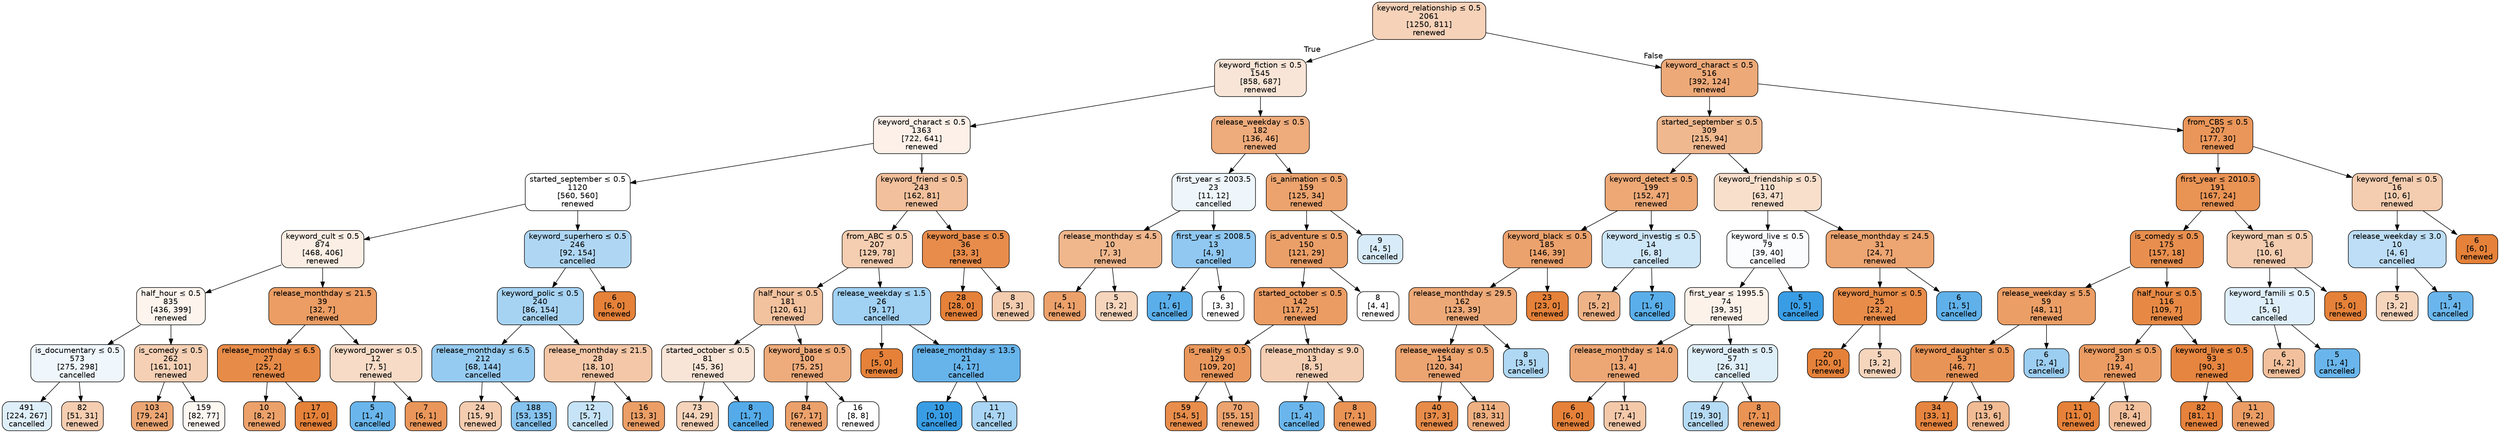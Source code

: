digraph Tree {
node [shape=box, style="filled, rounded", color="black", fontname=helvetica] ;
edge [fontname=helvetica] ;
0 [label=<keyword_relationship &le; 0.5<br/>2061<br/>[1250, 811]<br/>renewed>, fillcolor="#e581395a"] ;
1 [label=<keyword_fiction &le; 0.5<br/>1545<br/>[858, 687]<br/>renewed>, fillcolor="#e5813933"] ;
0 -> 1 [labeldistance=2.5, labelangle=45, headlabel="True"] ;
2 [label=<keyword_charact &le; 0.5<br/>1363<br/>[722, 641]<br/>renewed>, fillcolor="#e581391d"] ;
1 -> 2 ;
3 [label=<started_september &le; 0.5<br/>1120<br/>[560, 560]<br/>renewed>, fillcolor="#e5813900"] ;
2 -> 3 ;
4 [label=<keyword_cult &le; 0.5<br/>874<br/>[468, 406]<br/>renewed>, fillcolor="#e5813922"] ;
3 -> 4 ;
5 [label=<half_hour &le; 0.5<br/>835<br/>[436, 399]<br/>renewed>, fillcolor="#e5813916"] ;
4 -> 5 ;
6 [label=<is_documentary &le; 0.5<br/>573<br/>[275, 298]<br/>cancelled>, fillcolor="#399de514"] ;
5 -> 6 ;
7 [label=<491<br/>[224, 267]<br/>cancelled>, fillcolor="#399de529"] ;
6 -> 7 ;
8 [label=<82<br/>[51, 31]<br/>renewed>, fillcolor="#e5813964"] ;
6 -> 8 ;
9 [label=<is_comedy &le; 0.5<br/>262<br/>[161, 101]<br/>renewed>, fillcolor="#e581395f"] ;
5 -> 9 ;
10 [label=<103<br/>[79, 24]<br/>renewed>, fillcolor="#e58139b2"] ;
9 -> 10 ;
11 [label=<159<br/>[82, 77]<br/>renewed>, fillcolor="#e5813910"] ;
9 -> 11 ;
12 [label=<release_monthday &le; 21.5<br/>39<br/>[32, 7]<br/>renewed>, fillcolor="#e58139c7"] ;
4 -> 12 ;
13 [label=<release_monthday &le; 6.5<br/>27<br/>[25, 2]<br/>renewed>, fillcolor="#e58139eb"] ;
12 -> 13 ;
14 [label=<10<br/>[8, 2]<br/>renewed>, fillcolor="#e58139bf"] ;
13 -> 14 ;
15 [label=<17<br/>[17, 0]<br/>renewed>, fillcolor="#e58139ff"] ;
13 -> 15 ;
16 [label=<keyword_power &le; 0.5<br/>12<br/>[7, 5]<br/>renewed>, fillcolor="#e5813949"] ;
12 -> 16 ;
17 [label=<5<br/>[1, 4]<br/>cancelled>, fillcolor="#399de5bf"] ;
16 -> 17 ;
18 [label=<7<br/>[6, 1]<br/>renewed>, fillcolor="#e58139d4"] ;
16 -> 18 ;
19 [label=<keyword_superhero &le; 0.5<br/>246<br/>[92, 154]<br/>cancelled>, fillcolor="#399de567"] ;
3 -> 19 ;
20 [label=<keyword_polic &le; 0.5<br/>240<br/>[86, 154]<br/>cancelled>, fillcolor="#399de571"] ;
19 -> 20 ;
21 [label=<release_monthday &le; 6.5<br/>212<br/>[68, 144]<br/>cancelled>, fillcolor="#399de587"] ;
20 -> 21 ;
22 [label=<24<br/>[15, 9]<br/>renewed>, fillcolor="#e5813966"] ;
21 -> 22 ;
23 [label=<188<br/>[53, 135]<br/>cancelled>, fillcolor="#399de59b"] ;
21 -> 23 ;
24 [label=<release_monthday &le; 21.5<br/>28<br/>[18, 10]<br/>renewed>, fillcolor="#e5813971"] ;
20 -> 24 ;
25 [label=<12<br/>[5, 7]<br/>cancelled>, fillcolor="#399de549"] ;
24 -> 25 ;
26 [label=<16<br/>[13, 3]<br/>renewed>, fillcolor="#e58139c4"] ;
24 -> 26 ;
27 [label=<6<br/>[6, 0]<br/>renewed>, fillcolor="#e58139ff"] ;
19 -> 27 ;
28 [label=<keyword_friend &le; 0.5<br/>243<br/>[162, 81]<br/>renewed>, fillcolor="#e581397f"] ;
2 -> 28 ;
29 [label=<from_ABC &le; 0.5<br/>207<br/>[129, 78]<br/>renewed>, fillcolor="#e5813965"] ;
28 -> 29 ;
30 [label=<half_hour &le; 0.5<br/>181<br/>[120, 61]<br/>renewed>, fillcolor="#e581397d"] ;
29 -> 30 ;
31 [label=<started_october &le; 0.5<br/>81<br/>[45, 36]<br/>renewed>, fillcolor="#e5813933"] ;
30 -> 31 ;
32 [label=<73<br/>[44, 29]<br/>renewed>, fillcolor="#e5813957"] ;
31 -> 32 ;
33 [label=<8<br/>[1, 7]<br/>cancelled>, fillcolor="#399de5db"] ;
31 -> 33 ;
34 [label=<keyword_base &le; 0.5<br/>100<br/>[75, 25]<br/>renewed>, fillcolor="#e58139aa"] ;
30 -> 34 ;
35 [label=<84<br/>[67, 17]<br/>renewed>, fillcolor="#e58139be"] ;
34 -> 35 ;
36 [label=<16<br/>[8, 8]<br/>renewed>, fillcolor="#e5813900"] ;
34 -> 36 ;
37 [label=<release_weekday &le; 1.5<br/>26<br/>[9, 17]<br/>cancelled>, fillcolor="#399de578"] ;
29 -> 37 ;
38 [label=<5<br/>[5, 0]<br/>renewed>, fillcolor="#e58139ff"] ;
37 -> 38 ;
39 [label=<release_monthday &le; 13.5<br/>21<br/>[4, 17]<br/>cancelled>, fillcolor="#399de5c3"] ;
37 -> 39 ;
40 [label=<10<br/>[0, 10]<br/>cancelled>, fillcolor="#399de5ff"] ;
39 -> 40 ;
41 [label=<11<br/>[4, 7]<br/>cancelled>, fillcolor="#399de56d"] ;
39 -> 41 ;
42 [label=<keyword_base &le; 0.5<br/>36<br/>[33, 3]<br/>renewed>, fillcolor="#e58139e8"] ;
28 -> 42 ;
43 [label=<28<br/>[28, 0]<br/>renewed>, fillcolor="#e58139ff"] ;
42 -> 43 ;
44 [label=<8<br/>[5, 3]<br/>renewed>, fillcolor="#e5813966"] ;
42 -> 44 ;
45 [label=<release_weekday &le; 0.5<br/>182<br/>[136, 46]<br/>renewed>, fillcolor="#e58139a9"] ;
1 -> 45 ;
46 [label=<first_year &le; 2003.5<br/>23<br/>[11, 12]<br/>cancelled>, fillcolor="#399de515"] ;
45 -> 46 ;
47 [label=<release_monthday &le; 4.5<br/>10<br/>[7, 3]<br/>renewed>, fillcolor="#e5813992"] ;
46 -> 47 ;
48 [label=<5<br/>[4, 1]<br/>renewed>, fillcolor="#e58139bf"] ;
47 -> 48 ;
49 [label=<5<br/>[3, 2]<br/>renewed>, fillcolor="#e5813955"] ;
47 -> 49 ;
50 [label=<first_year &le; 2008.5<br/>13<br/>[4, 9]<br/>cancelled>, fillcolor="#399de58e"] ;
46 -> 50 ;
51 [label=<7<br/>[1, 6]<br/>cancelled>, fillcolor="#399de5d4"] ;
50 -> 51 ;
52 [label=<6<br/>[3, 3]<br/>renewed>, fillcolor="#e5813900"] ;
50 -> 52 ;
53 [label=<is_animation &le; 0.5<br/>159<br/>[125, 34]<br/>renewed>, fillcolor="#e58139ba"] ;
45 -> 53 ;
54 [label=<is_adventure &le; 0.5<br/>150<br/>[121, 29]<br/>renewed>, fillcolor="#e58139c2"] ;
53 -> 54 ;
55 [label=<started_october &le; 0.5<br/>142<br/>[117, 25]<br/>renewed>, fillcolor="#e58139c9"] ;
54 -> 55 ;
56 [label=<is_reality &le; 0.5<br/>129<br/>[109, 20]<br/>renewed>, fillcolor="#e58139d0"] ;
55 -> 56 ;
57 [label=<59<br/>[54, 5]<br/>renewed>, fillcolor="#e58139e7"] ;
56 -> 57 ;
58 [label=<70<br/>[55, 15]<br/>renewed>, fillcolor="#e58139b9"] ;
56 -> 58 ;
59 [label=<release_monthday &le; 9.0<br/>13<br/>[8, 5]<br/>renewed>, fillcolor="#e5813960"] ;
55 -> 59 ;
60 [label=<5<br/>[1, 4]<br/>cancelled>, fillcolor="#399de5bf"] ;
59 -> 60 ;
61 [label=<8<br/>[7, 1]<br/>renewed>, fillcolor="#e58139db"] ;
59 -> 61 ;
62 [label=<8<br/>[4, 4]<br/>renewed>, fillcolor="#e5813900"] ;
54 -> 62 ;
63 [label=<9<br/>[4, 5]<br/>cancelled>, fillcolor="#399de533"] ;
53 -> 63 ;
64 [label=<keyword_charact &le; 0.5<br/>516<br/>[392, 124]<br/>renewed>, fillcolor="#e58139ae"] ;
0 -> 64 [labeldistance=2.5, labelangle=-45, headlabel="False"] ;
65 [label=<started_september &le; 0.5<br/>309<br/>[215, 94]<br/>renewed>, fillcolor="#e5813990"] ;
64 -> 65 ;
66 [label=<keyword_detect &le; 0.5<br/>199<br/>[152, 47]<br/>renewed>, fillcolor="#e58139b0"] ;
65 -> 66 ;
67 [label=<keyword_black &le; 0.5<br/>185<br/>[146, 39]<br/>renewed>, fillcolor="#e58139bb"] ;
66 -> 67 ;
68 [label=<release_monthday &le; 29.5<br/>162<br/>[123, 39]<br/>renewed>, fillcolor="#e58139ae"] ;
67 -> 68 ;
69 [label=<release_weekday &le; 0.5<br/>154<br/>[120, 34]<br/>renewed>, fillcolor="#e58139b7"] ;
68 -> 69 ;
70 [label=<40<br/>[37, 3]<br/>renewed>, fillcolor="#e58139ea"] ;
69 -> 70 ;
71 [label=<114<br/>[83, 31]<br/>renewed>, fillcolor="#e58139a0"] ;
69 -> 71 ;
72 [label=<8<br/>[3, 5]<br/>cancelled>, fillcolor="#399de566"] ;
68 -> 72 ;
73 [label=<23<br/>[23, 0]<br/>renewed>, fillcolor="#e58139ff"] ;
67 -> 73 ;
74 [label=<keyword_investig &le; 0.5<br/>14<br/>[6, 8]<br/>cancelled>, fillcolor="#399de540"] ;
66 -> 74 ;
75 [label=<7<br/>[5, 2]<br/>renewed>, fillcolor="#e5813999"] ;
74 -> 75 ;
76 [label=<7<br/>[1, 6]<br/>cancelled>, fillcolor="#399de5d4"] ;
74 -> 76 ;
77 [label=<keyword_friendship &le; 0.5<br/>110<br/>[63, 47]<br/>renewed>, fillcolor="#e5813941"] ;
65 -> 77 ;
78 [label=<keyword_live &le; 0.5<br/>79<br/>[39, 40]<br/>cancelled>, fillcolor="#399de506"] ;
77 -> 78 ;
79 [label=<first_year &le; 1995.5<br/>74<br/>[39, 35]<br/>renewed>, fillcolor="#e581391a"] ;
78 -> 79 ;
80 [label=<release_monthday &le; 14.0<br/>17<br/>[13, 4]<br/>renewed>, fillcolor="#e58139b1"] ;
79 -> 80 ;
81 [label=<6<br/>[6, 0]<br/>renewed>, fillcolor="#e58139ff"] ;
80 -> 81 ;
82 [label=<11<br/>[7, 4]<br/>renewed>, fillcolor="#e581396d"] ;
80 -> 82 ;
83 [label=<keyword_death &le; 0.5<br/>57<br/>[26, 31]<br/>cancelled>, fillcolor="#399de529"] ;
79 -> 83 ;
84 [label=<49<br/>[19, 30]<br/>cancelled>, fillcolor="#399de55e"] ;
83 -> 84 ;
85 [label=<8<br/>[7, 1]<br/>renewed>, fillcolor="#e58139db"] ;
83 -> 85 ;
86 [label=<5<br/>[0, 5]<br/>cancelled>, fillcolor="#399de5ff"] ;
78 -> 86 ;
87 [label=<release_monthday &le; 24.5<br/>31<br/>[24, 7]<br/>renewed>, fillcolor="#e58139b5"] ;
77 -> 87 ;
88 [label=<keyword_humor &le; 0.5<br/>25<br/>[23, 2]<br/>renewed>, fillcolor="#e58139e9"] ;
87 -> 88 ;
89 [label=<20<br/>[20, 0]<br/>renewed>, fillcolor="#e58139ff"] ;
88 -> 89 ;
90 [label=<5<br/>[3, 2]<br/>renewed>, fillcolor="#e5813955"] ;
88 -> 90 ;
91 [label=<6<br/>[1, 5]<br/>cancelled>, fillcolor="#399de5cc"] ;
87 -> 91 ;
92 [label=<from_CBS &le; 0.5<br/>207<br/>[177, 30]<br/>renewed>, fillcolor="#e58139d4"] ;
64 -> 92 ;
93 [label=<first_year &le; 2010.5<br/>191<br/>[167, 24]<br/>renewed>, fillcolor="#e58139da"] ;
92 -> 93 ;
94 [label=<is_comedy &le; 0.5<br/>175<br/>[157, 18]<br/>renewed>, fillcolor="#e58139e2"] ;
93 -> 94 ;
95 [label=<release_weekday &le; 5.5<br/>59<br/>[48, 11]<br/>renewed>, fillcolor="#e58139c5"] ;
94 -> 95 ;
96 [label=<keyword_daughter &le; 0.5<br/>53<br/>[46, 7]<br/>renewed>, fillcolor="#e58139d8"] ;
95 -> 96 ;
97 [label=<34<br/>[33, 1]<br/>renewed>, fillcolor="#e58139f7"] ;
96 -> 97 ;
98 [label=<19<br/>[13, 6]<br/>renewed>, fillcolor="#e5813989"] ;
96 -> 98 ;
99 [label=<6<br/>[2, 4]<br/>cancelled>, fillcolor="#399de57f"] ;
95 -> 99 ;
100 [label=<half_hour &le; 0.5<br/>116<br/>[109, 7]<br/>renewed>, fillcolor="#e58139ef"] ;
94 -> 100 ;
101 [label=<keyword_son &le; 0.5<br/>23<br/>[19, 4]<br/>renewed>, fillcolor="#e58139c9"] ;
100 -> 101 ;
102 [label=<11<br/>[11, 0]<br/>renewed>, fillcolor="#e58139ff"] ;
101 -> 102 ;
103 [label=<12<br/>[8, 4]<br/>renewed>, fillcolor="#e581397f"] ;
101 -> 103 ;
104 [label=<keyword_live &le; 0.5<br/>93<br/>[90, 3]<br/>renewed>, fillcolor="#e58139f6"] ;
100 -> 104 ;
105 [label=<82<br/>[81, 1]<br/>renewed>, fillcolor="#e58139fc"] ;
104 -> 105 ;
106 [label=<11<br/>[9, 2]<br/>renewed>, fillcolor="#e58139c6"] ;
104 -> 106 ;
107 [label=<keyword_man &le; 0.5<br/>16<br/>[10, 6]<br/>renewed>, fillcolor="#e5813966"] ;
93 -> 107 ;
108 [label=<keyword_famili &le; 0.5<br/>11<br/>[5, 6]<br/>cancelled>, fillcolor="#399de52a"] ;
107 -> 108 ;
109 [label=<6<br/>[4, 2]<br/>renewed>, fillcolor="#e581397f"] ;
108 -> 109 ;
110 [label=<5<br/>[1, 4]<br/>cancelled>, fillcolor="#399de5bf"] ;
108 -> 110 ;
111 [label=<5<br/>[5, 0]<br/>renewed>, fillcolor="#e58139ff"] ;
107 -> 111 ;
112 [label=<keyword_femal &le; 0.5<br/>16<br/>[10, 6]<br/>renewed>, fillcolor="#e5813966"] ;
92 -> 112 ;
113 [label=<release_weekday &le; 3.0<br/>10<br/>[4, 6]<br/>cancelled>, fillcolor="#399de555"] ;
112 -> 113 ;
114 [label=<5<br/>[3, 2]<br/>renewed>, fillcolor="#e5813955"] ;
113 -> 114 ;
115 [label=<5<br/>[1, 4]<br/>cancelled>, fillcolor="#399de5bf"] ;
113 -> 115 ;
116 [label=<6<br/>[6, 0]<br/>renewed>, fillcolor="#e58139ff"] ;
112 -> 116 ;
}